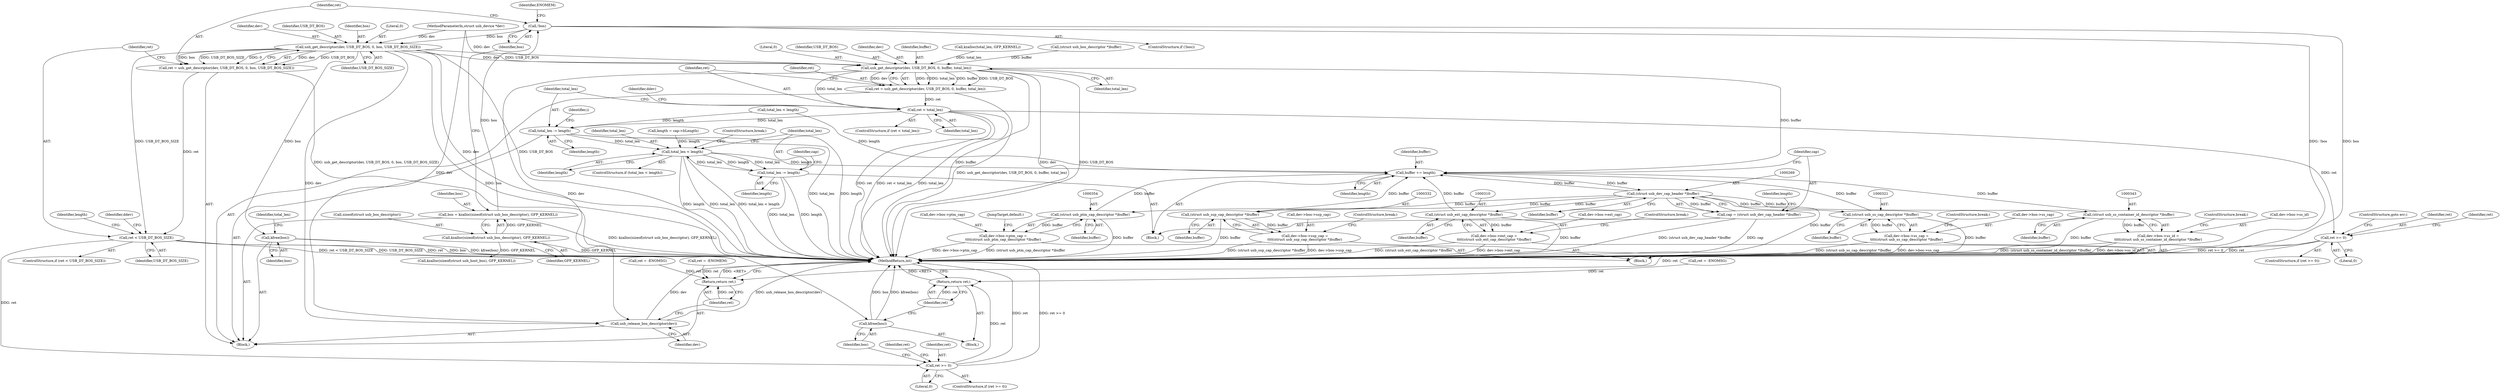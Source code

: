 digraph "1_linux_1c0edc3633b56000e18d82fc241e3995ca18a69e@pointer" {
"1000128" [label="(Call,!bos)"];
"1000121" [label="(Call,bos = kzalloc(sizeof(struct usb_bos_descriptor), GFP_KERNEL))"];
"1000123" [label="(Call,kzalloc(sizeof(struct usb_bos_descriptor), GFP_KERNEL))"];
"1000135" [label="(Call,usb_get_descriptor(dev, USB_DT_BOS, 0, bos, USB_DT_BOS_SIZE))"];
"1000133" [label="(Call,ret = usb_get_descriptor(dev, USB_DT_BOS, 0, bos, USB_DT_BOS_SIZE))"];
"1000142" [label="(Call,ret < USB_DT_BOS_SIZE)"];
"1000150" [label="(Call,ret >= 0)"];
"1000159" [label="(Return,return ret;)"];
"1000157" [label="(Call,kfree(bos))"];
"1000177" [label="(Call,kfree(bos))"];
"1000227" [label="(Call,usb_get_descriptor(dev, USB_DT_BOS, 0, buffer, total_len))"];
"1000225" [label="(Call,ret = usb_get_descriptor(dev, USB_DT_BOS, 0, buffer, total_len))"];
"1000234" [label="(Call,ret < total_len)"];
"1000242" [label="(Call,ret >= 0)"];
"1000363" [label="(Return,return ret;)"];
"1000250" [label="(Call,total_len -= length)"];
"1000277" [label="(Call,total_len < length)"];
"1000263" [label="(Call,buffer += length)"];
"1000268" [label="(Call,(struct usb_dev_cap_header *)buffer)"];
"1000266" [label="(Call,cap = (struct usb_dev_cap_header *)buffer)"];
"1000309" [label="(Call,(struct usb_ext_cap_descriptor *)buffer)"];
"1000303" [label="(Call,dev->bos->ext_cap =\n\t\t\t\t(struct usb_ext_cap_descriptor *)buffer)"];
"1000320" [label="(Call,(struct usb_ss_cap_descriptor *)buffer)"];
"1000314" [label="(Call,dev->bos->ss_cap =\n\t\t\t\t(struct usb_ss_cap_descriptor *)buffer)"];
"1000331" [label="(Call,(struct usb_ssp_cap_descriptor *)buffer)"];
"1000325" [label="(Call,dev->bos->ssp_cap =\n\t\t\t\t(struct usb_ssp_cap_descriptor *)buffer)"];
"1000342" [label="(Call,(struct usb_ss_container_id_descriptor *)buffer)"];
"1000336" [label="(Call,dev->bos->ss_id =\n\t\t\t\t(struct usb_ss_container_id_descriptor *)buffer)"];
"1000353" [label="(Call,(struct usb_ptm_cap_descriptor *)buffer)"];
"1000347" [label="(Call,dev->bos->ptm_cap =\n\t\t\t\t(struct usb_ptm_cap_descriptor *)buffer)"];
"1000281" [label="(Call,total_len -= length)"];
"1000361" [label="(Call,usb_release_bos_descriptor(dev))"];
"1000227" [label="(Call,usb_get_descriptor(dev, USB_DT_BOS, 0, buffer, total_len))"];
"1000133" [label="(Call,ret = usb_get_descriptor(dev, USB_DT_BOS, 0, bos, USB_DT_BOS_SIZE))"];
"1000204" [label="(Call,kzalloc(total_len, GFP_KERNEL))"];
"1000283" [label="(Identifier,length)"];
"1000124" [label="(Call,sizeof(struct usb_bos_descriptor))"];
"1000177" [label="(Call,kfree(bos))"];
"1000241" [label="(ControlStructure,if (ret >= 0))"];
"1000226" [label="(Identifier,ret)"];
"1000137" [label="(Identifier,USB_DT_BOS)"];
"1000279" [label="(Identifier,length)"];
"1000277" [label="(Call,total_len < length)"];
"1000134" [label="(Identifier,ret)"];
"1000252" [label="(Identifier,length)"];
"1000264" [label="(Identifier,buffer)"];
"1000250" [label="(Call,total_len -= length)"];
"1000129" [label="(Identifier,bos)"];
"1000272" [label="(Identifier,length)"];
"1000127" [label="(ControlStructure,if (!bos))"];
"1000364" [label="(Identifier,ret)"];
"1000233" [label="(ControlStructure,if (ret < total_len))"];
"1000135" [label="(Call,usb_get_descriptor(dev, USB_DT_BOS, 0, bos, USB_DT_BOS_SIZE))"];
"1000139" [label="(Identifier,bos)"];
"1000362" [label="(Identifier,dev)"];
"1000180" [label="(Call,total_len < length)"];
"1000312" [label="(ControlStructure,break;)"];
"1000132" [label="(Identifier,ENOMEM)"];
"1000268" [label="(Call,(struct usb_dev_cap_header *)buffer)"];
"1000325" [label="(Call,dev->bos->ssp_cap =\n\t\t\t\t(struct usb_ssp_cap_descriptor *)buffer)"];
"1000225" [label="(Call,ret = usb_get_descriptor(dev, USB_DT_BOS, 0, buffer, total_len))"];
"1000355" [label="(Identifier,buffer)"];
"1000246" [label="(Identifier,ret)"];
"1000322" [label="(Identifier,buffer)"];
"1000181" [label="(Identifier,total_len)"];
"1000222" [label="(Call,(struct usb_bos_descriptor *)buffer)"];
"1000270" [label="(Identifier,buffer)"];
"1000361" [label="(Call,usb_release_bos_descriptor(dev))"];
"1000299" [label="(Block,)"];
"1000336" [label="(Call,dev->bos->ss_id =\n\t\t\t\t(struct usb_ss_container_id_descriptor *)buffer)"];
"1000265" [label="(Identifier,length)"];
"1000123" [label="(Call,kzalloc(sizeof(struct usb_bos_descriptor), GFP_KERNEL))"];
"1000152" [label="(Literal,0)"];
"1000333" [label="(Identifier,buffer)"];
"1000230" [label="(Literal,0)"];
"1000159" [label="(Return,return ret;)"];
"1000140" [label="(Identifier,USB_DT_BOS_SIZE)"];
"1000105" [label="(Block,)"];
"1000162" [label="(Identifier,length)"];
"1000138" [label="(Literal,0)"];
"1000157" [label="(Call,kfree(bos))"];
"1000144" [label="(Identifier,USB_DT_BOS_SIZE)"];
"1000229" [label="(Identifier,USB_DT_BOS)"];
"1000345" [label="(ControlStructure,break;)"];
"1000235" [label="(Identifier,ret)"];
"1000323" [label="(ControlStructure,break;)"];
"1000245" [label="(Call,ret = -ENOMSG)"];
"1000242" [label="(Call,ret >= 0)"];
"1000326" [label="(Call,dev->bos->ssp_cap)"];
"1000282" [label="(Identifier,total_len)"];
"1000228" [label="(Identifier,dev)"];
"1000153" [label="(Call,ret = -ENOMSG)"];
"1000303" [label="(Call,dev->bos->ext_cap =\n\t\t\t\t(struct usb_ext_cap_descriptor *)buffer)"];
"1000287" [label="(Identifier,cap)"];
"1000232" [label="(Identifier,total_len)"];
"1000154" [label="(Identifier,ret)"];
"1000334" [label="(ControlStructure,break;)"];
"1000104" [label="(MethodParameterIn,struct usb_device *dev)"];
"1000151" [label="(Identifier,ret)"];
"1000263" [label="(Call,buffer += length)"];
"1000143" [label="(Identifier,ret)"];
"1000190" [label="(Call,kzalloc(sizeof(struct usb_host_bos), GFP_KERNEL))"];
"1000267" [label="(Identifier,cap)"];
"1000141" [label="(ControlStructure,if (ret < USB_DT_BOS_SIZE))"];
"1000309" [label="(Call,(struct usb_ext_cap_descriptor *)buffer)"];
"1000342" [label="(Call,(struct usb_ss_container_id_descriptor *)buffer)"];
"1000314" [label="(Call,dev->bos->ss_cap =\n\t\t\t\t(struct usb_ss_cap_descriptor *)buffer)"];
"1000337" [label="(Call,dev->bos->ss_id)"];
"1000142" [label="(Call,ret < USB_DT_BOS_SIZE)"];
"1000266" [label="(Call,cap = (struct usb_dev_cap_header *)buffer)"];
"1000211" [label="(Call,ret = -ENOMEM)"];
"1000315" [label="(Call,dev->bos->ss_cap)"];
"1000234" [label="(Call,ret < total_len)"];
"1000344" [label="(Identifier,buffer)"];
"1000126" [label="(Identifier,GFP_KERNEL)"];
"1000244" [label="(Literal,0)"];
"1000363" [label="(Return,return ret;)"];
"1000121" [label="(Call,bos = kzalloc(sizeof(struct usb_bos_descriptor), GFP_KERNEL))"];
"1000158" [label="(Identifier,bos)"];
"1000271" [label="(Call,length = cap->bLength)"];
"1000149" [label="(ControlStructure,if (ret >= 0))"];
"1000304" [label="(Call,dev->bos->ext_cap)"];
"1000365" [label="(MethodReturn,int)"];
"1000122" [label="(Identifier,bos)"];
"1000147" [label="(Identifier,ddev)"];
"1000276" [label="(ControlStructure,if (total_len < length))"];
"1000262" [label="(Block,)"];
"1000320" [label="(Call,(struct usb_ss_cap_descriptor *)buffer)"];
"1000347" [label="(Call,dev->bos->ptm_cap =\n\t\t\t\t(struct usb_ptm_cap_descriptor *)buffer)"];
"1000255" [label="(Identifier,i)"];
"1000239" [label="(Identifier,ddev)"];
"1000280" [label="(ControlStructure,break;)"];
"1000128" [label="(Call,!bos)"];
"1000348" [label="(Call,dev->bos->ptm_cap)"];
"1000150" [label="(Call,ret >= 0)"];
"1000251" [label="(Identifier,total_len)"];
"1000145" [label="(Block,)"];
"1000311" [label="(Identifier,buffer)"];
"1000178" [label="(Identifier,bos)"];
"1000281" [label="(Call,total_len -= length)"];
"1000236" [label="(Identifier,total_len)"];
"1000249" [label="(ControlStructure,goto err;)"];
"1000356" [label="(JumpTarget,default:)"];
"1000231" [label="(Identifier,buffer)"];
"1000331" [label="(Call,(struct usb_ssp_cap_descriptor *)buffer)"];
"1000243" [label="(Identifier,ret)"];
"1000278" [label="(Identifier,total_len)"];
"1000160" [label="(Identifier,ret)"];
"1000353" [label="(Call,(struct usb_ptm_cap_descriptor *)buffer)"];
"1000136" [label="(Identifier,dev)"];
"1000128" -> "1000127"  [label="AST: "];
"1000128" -> "1000129"  [label="CFG: "];
"1000129" -> "1000128"  [label="AST: "];
"1000132" -> "1000128"  [label="CFG: "];
"1000134" -> "1000128"  [label="CFG: "];
"1000128" -> "1000365"  [label="DDG: bos"];
"1000128" -> "1000365"  [label="DDG: !bos"];
"1000121" -> "1000128"  [label="DDG: bos"];
"1000128" -> "1000135"  [label="DDG: bos"];
"1000121" -> "1000105"  [label="AST: "];
"1000121" -> "1000123"  [label="CFG: "];
"1000122" -> "1000121"  [label="AST: "];
"1000123" -> "1000121"  [label="AST: "];
"1000129" -> "1000121"  [label="CFG: "];
"1000121" -> "1000365"  [label="DDG: kzalloc(sizeof(struct usb_bos_descriptor), GFP_KERNEL)"];
"1000123" -> "1000121"  [label="DDG: GFP_KERNEL"];
"1000123" -> "1000126"  [label="CFG: "];
"1000124" -> "1000123"  [label="AST: "];
"1000126" -> "1000123"  [label="AST: "];
"1000123" -> "1000365"  [label="DDG: GFP_KERNEL"];
"1000123" -> "1000190"  [label="DDG: GFP_KERNEL"];
"1000135" -> "1000133"  [label="AST: "];
"1000135" -> "1000140"  [label="CFG: "];
"1000136" -> "1000135"  [label="AST: "];
"1000137" -> "1000135"  [label="AST: "];
"1000138" -> "1000135"  [label="AST: "];
"1000139" -> "1000135"  [label="AST: "];
"1000140" -> "1000135"  [label="AST: "];
"1000133" -> "1000135"  [label="CFG: "];
"1000135" -> "1000365"  [label="DDG: dev"];
"1000135" -> "1000365"  [label="DDG: USB_DT_BOS"];
"1000135" -> "1000133"  [label="DDG: dev"];
"1000135" -> "1000133"  [label="DDG: USB_DT_BOS"];
"1000135" -> "1000133"  [label="DDG: bos"];
"1000135" -> "1000133"  [label="DDG: USB_DT_BOS_SIZE"];
"1000135" -> "1000133"  [label="DDG: 0"];
"1000104" -> "1000135"  [label="DDG: dev"];
"1000135" -> "1000142"  [label="DDG: USB_DT_BOS_SIZE"];
"1000135" -> "1000157"  [label="DDG: bos"];
"1000135" -> "1000177"  [label="DDG: bos"];
"1000135" -> "1000227"  [label="DDG: dev"];
"1000135" -> "1000227"  [label="DDG: USB_DT_BOS"];
"1000135" -> "1000361"  [label="DDG: dev"];
"1000133" -> "1000105"  [label="AST: "];
"1000134" -> "1000133"  [label="AST: "];
"1000143" -> "1000133"  [label="CFG: "];
"1000133" -> "1000365"  [label="DDG: usb_get_descriptor(dev, USB_DT_BOS, 0, bos, USB_DT_BOS_SIZE)"];
"1000133" -> "1000142"  [label="DDG: ret"];
"1000142" -> "1000141"  [label="AST: "];
"1000142" -> "1000144"  [label="CFG: "];
"1000143" -> "1000142"  [label="AST: "];
"1000144" -> "1000142"  [label="AST: "];
"1000147" -> "1000142"  [label="CFG: "];
"1000162" -> "1000142"  [label="CFG: "];
"1000142" -> "1000365"  [label="DDG: ret < USB_DT_BOS_SIZE"];
"1000142" -> "1000365"  [label="DDG: USB_DT_BOS_SIZE"];
"1000142" -> "1000365"  [label="DDG: ret"];
"1000142" -> "1000150"  [label="DDG: ret"];
"1000150" -> "1000149"  [label="AST: "];
"1000150" -> "1000152"  [label="CFG: "];
"1000151" -> "1000150"  [label="AST: "];
"1000152" -> "1000150"  [label="AST: "];
"1000154" -> "1000150"  [label="CFG: "];
"1000158" -> "1000150"  [label="CFG: "];
"1000150" -> "1000365"  [label="DDG: ret"];
"1000150" -> "1000365"  [label="DDG: ret >= 0"];
"1000150" -> "1000159"  [label="DDG: ret"];
"1000159" -> "1000145"  [label="AST: "];
"1000159" -> "1000160"  [label="CFG: "];
"1000160" -> "1000159"  [label="AST: "];
"1000365" -> "1000159"  [label="CFG: "];
"1000159" -> "1000365"  [label="DDG: <RET>"];
"1000160" -> "1000159"  [label="DDG: ret"];
"1000153" -> "1000159"  [label="DDG: ret"];
"1000157" -> "1000145"  [label="AST: "];
"1000157" -> "1000158"  [label="CFG: "];
"1000158" -> "1000157"  [label="AST: "];
"1000160" -> "1000157"  [label="CFG: "];
"1000157" -> "1000365"  [label="DDG: kfree(bos)"];
"1000157" -> "1000365"  [label="DDG: bos"];
"1000177" -> "1000105"  [label="AST: "];
"1000177" -> "1000178"  [label="CFG: "];
"1000178" -> "1000177"  [label="AST: "];
"1000181" -> "1000177"  [label="CFG: "];
"1000177" -> "1000365"  [label="DDG: bos"];
"1000177" -> "1000365"  [label="DDG: kfree(bos)"];
"1000227" -> "1000225"  [label="AST: "];
"1000227" -> "1000232"  [label="CFG: "];
"1000228" -> "1000227"  [label="AST: "];
"1000229" -> "1000227"  [label="AST: "];
"1000230" -> "1000227"  [label="AST: "];
"1000231" -> "1000227"  [label="AST: "];
"1000232" -> "1000227"  [label="AST: "];
"1000225" -> "1000227"  [label="CFG: "];
"1000227" -> "1000365"  [label="DDG: dev"];
"1000227" -> "1000365"  [label="DDG: USB_DT_BOS"];
"1000227" -> "1000365"  [label="DDG: buffer"];
"1000227" -> "1000225"  [label="DDG: 0"];
"1000227" -> "1000225"  [label="DDG: total_len"];
"1000227" -> "1000225"  [label="DDG: buffer"];
"1000227" -> "1000225"  [label="DDG: USB_DT_BOS"];
"1000227" -> "1000225"  [label="DDG: dev"];
"1000104" -> "1000227"  [label="DDG: dev"];
"1000222" -> "1000227"  [label="DDG: buffer"];
"1000204" -> "1000227"  [label="DDG: total_len"];
"1000227" -> "1000234"  [label="DDG: total_len"];
"1000227" -> "1000263"  [label="DDG: buffer"];
"1000227" -> "1000361"  [label="DDG: dev"];
"1000225" -> "1000105"  [label="AST: "];
"1000226" -> "1000225"  [label="AST: "];
"1000235" -> "1000225"  [label="CFG: "];
"1000225" -> "1000365"  [label="DDG: usb_get_descriptor(dev, USB_DT_BOS, 0, buffer, total_len)"];
"1000225" -> "1000234"  [label="DDG: ret"];
"1000234" -> "1000233"  [label="AST: "];
"1000234" -> "1000236"  [label="CFG: "];
"1000235" -> "1000234"  [label="AST: "];
"1000236" -> "1000234"  [label="AST: "];
"1000239" -> "1000234"  [label="CFG: "];
"1000251" -> "1000234"  [label="CFG: "];
"1000234" -> "1000365"  [label="DDG: total_len"];
"1000234" -> "1000365"  [label="DDG: ret"];
"1000234" -> "1000365"  [label="DDG: ret < total_len"];
"1000234" -> "1000242"  [label="DDG: ret"];
"1000234" -> "1000250"  [label="DDG: total_len"];
"1000242" -> "1000241"  [label="AST: "];
"1000242" -> "1000244"  [label="CFG: "];
"1000243" -> "1000242"  [label="AST: "];
"1000244" -> "1000242"  [label="AST: "];
"1000246" -> "1000242"  [label="CFG: "];
"1000249" -> "1000242"  [label="CFG: "];
"1000242" -> "1000365"  [label="DDG: ret >= 0"];
"1000242" -> "1000365"  [label="DDG: ret"];
"1000242" -> "1000363"  [label="DDG: ret"];
"1000363" -> "1000105"  [label="AST: "];
"1000363" -> "1000364"  [label="CFG: "];
"1000364" -> "1000363"  [label="AST: "];
"1000365" -> "1000363"  [label="CFG: "];
"1000363" -> "1000365"  [label="DDG: <RET>"];
"1000364" -> "1000363"  [label="DDG: ret"];
"1000211" -> "1000363"  [label="DDG: ret"];
"1000245" -> "1000363"  [label="DDG: ret"];
"1000250" -> "1000105"  [label="AST: "];
"1000250" -> "1000252"  [label="CFG: "];
"1000251" -> "1000250"  [label="AST: "];
"1000252" -> "1000250"  [label="AST: "];
"1000255" -> "1000250"  [label="CFG: "];
"1000250" -> "1000365"  [label="DDG: total_len"];
"1000250" -> "1000365"  [label="DDG: length"];
"1000180" -> "1000250"  [label="DDG: length"];
"1000250" -> "1000277"  [label="DDG: total_len"];
"1000277" -> "1000276"  [label="AST: "];
"1000277" -> "1000279"  [label="CFG: "];
"1000278" -> "1000277"  [label="AST: "];
"1000279" -> "1000277"  [label="AST: "];
"1000280" -> "1000277"  [label="CFG: "];
"1000282" -> "1000277"  [label="CFG: "];
"1000277" -> "1000365"  [label="DDG: total_len"];
"1000277" -> "1000365"  [label="DDG: total_len < length"];
"1000277" -> "1000365"  [label="DDG: length"];
"1000277" -> "1000263"  [label="DDG: length"];
"1000281" -> "1000277"  [label="DDG: total_len"];
"1000271" -> "1000277"  [label="DDG: length"];
"1000277" -> "1000281"  [label="DDG: length"];
"1000277" -> "1000281"  [label="DDG: total_len"];
"1000263" -> "1000262"  [label="AST: "];
"1000263" -> "1000265"  [label="CFG: "];
"1000264" -> "1000263"  [label="AST: "];
"1000265" -> "1000263"  [label="AST: "];
"1000267" -> "1000263"  [label="CFG: "];
"1000180" -> "1000263"  [label="DDG: length"];
"1000309" -> "1000263"  [label="DDG: buffer"];
"1000320" -> "1000263"  [label="DDG: buffer"];
"1000268" -> "1000263"  [label="DDG: buffer"];
"1000353" -> "1000263"  [label="DDG: buffer"];
"1000331" -> "1000263"  [label="DDG: buffer"];
"1000342" -> "1000263"  [label="DDG: buffer"];
"1000263" -> "1000268"  [label="DDG: buffer"];
"1000268" -> "1000266"  [label="AST: "];
"1000268" -> "1000270"  [label="CFG: "];
"1000269" -> "1000268"  [label="AST: "];
"1000270" -> "1000268"  [label="AST: "];
"1000266" -> "1000268"  [label="CFG: "];
"1000268" -> "1000365"  [label="DDG: buffer"];
"1000268" -> "1000266"  [label="DDG: buffer"];
"1000268" -> "1000309"  [label="DDG: buffer"];
"1000268" -> "1000320"  [label="DDG: buffer"];
"1000268" -> "1000331"  [label="DDG: buffer"];
"1000268" -> "1000342"  [label="DDG: buffer"];
"1000268" -> "1000353"  [label="DDG: buffer"];
"1000266" -> "1000262"  [label="AST: "];
"1000267" -> "1000266"  [label="AST: "];
"1000272" -> "1000266"  [label="CFG: "];
"1000266" -> "1000365"  [label="DDG: (struct usb_dev_cap_header *)buffer"];
"1000266" -> "1000365"  [label="DDG: cap"];
"1000309" -> "1000303"  [label="AST: "];
"1000309" -> "1000311"  [label="CFG: "];
"1000310" -> "1000309"  [label="AST: "];
"1000311" -> "1000309"  [label="AST: "];
"1000303" -> "1000309"  [label="CFG: "];
"1000309" -> "1000365"  [label="DDG: buffer"];
"1000309" -> "1000303"  [label="DDG: buffer"];
"1000303" -> "1000299"  [label="AST: "];
"1000304" -> "1000303"  [label="AST: "];
"1000312" -> "1000303"  [label="CFG: "];
"1000303" -> "1000365"  [label="DDG: (struct usb_ext_cap_descriptor *)buffer"];
"1000303" -> "1000365"  [label="DDG: dev->bos->ext_cap"];
"1000320" -> "1000314"  [label="AST: "];
"1000320" -> "1000322"  [label="CFG: "];
"1000321" -> "1000320"  [label="AST: "];
"1000322" -> "1000320"  [label="AST: "];
"1000314" -> "1000320"  [label="CFG: "];
"1000320" -> "1000365"  [label="DDG: buffer"];
"1000320" -> "1000314"  [label="DDG: buffer"];
"1000314" -> "1000299"  [label="AST: "];
"1000315" -> "1000314"  [label="AST: "];
"1000323" -> "1000314"  [label="CFG: "];
"1000314" -> "1000365"  [label="DDG: dev->bos->ss_cap"];
"1000314" -> "1000365"  [label="DDG: (struct usb_ss_cap_descriptor *)buffer"];
"1000331" -> "1000325"  [label="AST: "];
"1000331" -> "1000333"  [label="CFG: "];
"1000332" -> "1000331"  [label="AST: "];
"1000333" -> "1000331"  [label="AST: "];
"1000325" -> "1000331"  [label="CFG: "];
"1000331" -> "1000365"  [label="DDG: buffer"];
"1000331" -> "1000325"  [label="DDG: buffer"];
"1000325" -> "1000299"  [label="AST: "];
"1000326" -> "1000325"  [label="AST: "];
"1000334" -> "1000325"  [label="CFG: "];
"1000325" -> "1000365"  [label="DDG: dev->bos->ssp_cap"];
"1000325" -> "1000365"  [label="DDG: (struct usb_ssp_cap_descriptor *)buffer"];
"1000342" -> "1000336"  [label="AST: "];
"1000342" -> "1000344"  [label="CFG: "];
"1000343" -> "1000342"  [label="AST: "];
"1000344" -> "1000342"  [label="AST: "];
"1000336" -> "1000342"  [label="CFG: "];
"1000342" -> "1000365"  [label="DDG: buffer"];
"1000342" -> "1000336"  [label="DDG: buffer"];
"1000336" -> "1000299"  [label="AST: "];
"1000337" -> "1000336"  [label="AST: "];
"1000345" -> "1000336"  [label="CFG: "];
"1000336" -> "1000365"  [label="DDG: (struct usb_ss_container_id_descriptor *)buffer"];
"1000336" -> "1000365"  [label="DDG: dev->bos->ss_id"];
"1000353" -> "1000347"  [label="AST: "];
"1000353" -> "1000355"  [label="CFG: "];
"1000354" -> "1000353"  [label="AST: "];
"1000355" -> "1000353"  [label="AST: "];
"1000347" -> "1000353"  [label="CFG: "];
"1000353" -> "1000365"  [label="DDG: buffer"];
"1000353" -> "1000347"  [label="DDG: buffer"];
"1000347" -> "1000299"  [label="AST: "];
"1000348" -> "1000347"  [label="AST: "];
"1000356" -> "1000347"  [label="CFG: "];
"1000347" -> "1000365"  [label="DDG: (struct usb_ptm_cap_descriptor *)buffer"];
"1000347" -> "1000365"  [label="DDG: dev->bos->ptm_cap"];
"1000281" -> "1000262"  [label="AST: "];
"1000281" -> "1000283"  [label="CFG: "];
"1000282" -> "1000281"  [label="AST: "];
"1000283" -> "1000281"  [label="AST: "];
"1000287" -> "1000281"  [label="CFG: "];
"1000281" -> "1000365"  [label="DDG: total_len"];
"1000281" -> "1000365"  [label="DDG: length"];
"1000361" -> "1000105"  [label="AST: "];
"1000361" -> "1000362"  [label="CFG: "];
"1000362" -> "1000361"  [label="AST: "];
"1000364" -> "1000361"  [label="CFG: "];
"1000361" -> "1000365"  [label="DDG: usb_release_bos_descriptor(dev)"];
"1000361" -> "1000365"  [label="DDG: dev"];
"1000104" -> "1000361"  [label="DDG: dev"];
}
